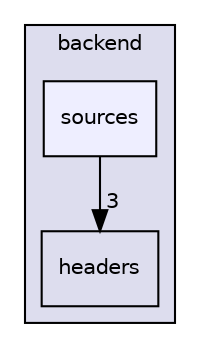 digraph "source/backend/sources" {
  compound=true
  node [ fontsize="10", fontname="Helvetica"];
  edge [ labelfontsize="10", labelfontname="Helvetica"];
  subgraph clusterdir_ef7df1fa36d382fb267f3982db7163f7 {
    graph [ bgcolor="#ddddee", pencolor="black", label="backend" fontname="Helvetica", fontsize="10", URL="dir_ef7df1fa36d382fb267f3982db7163f7.html"]
  dir_a912ffde6f6ee3ee6c35a00f60c6a76f [shape=box label="headers" URL="dir_a912ffde6f6ee3ee6c35a00f60c6a76f.html"];
  dir_9092f70517b5afd26b3f0bfbab2f2ec1 [shape=box, label="sources", style="filled", fillcolor="#eeeeff", pencolor="black", URL="dir_9092f70517b5afd26b3f0bfbab2f2ec1.html"];
  }
  dir_9092f70517b5afd26b3f0bfbab2f2ec1->dir_a912ffde6f6ee3ee6c35a00f60c6a76f [headlabel="3", labeldistance=1.5 headhref="dir_000003_000002.html"];
}
